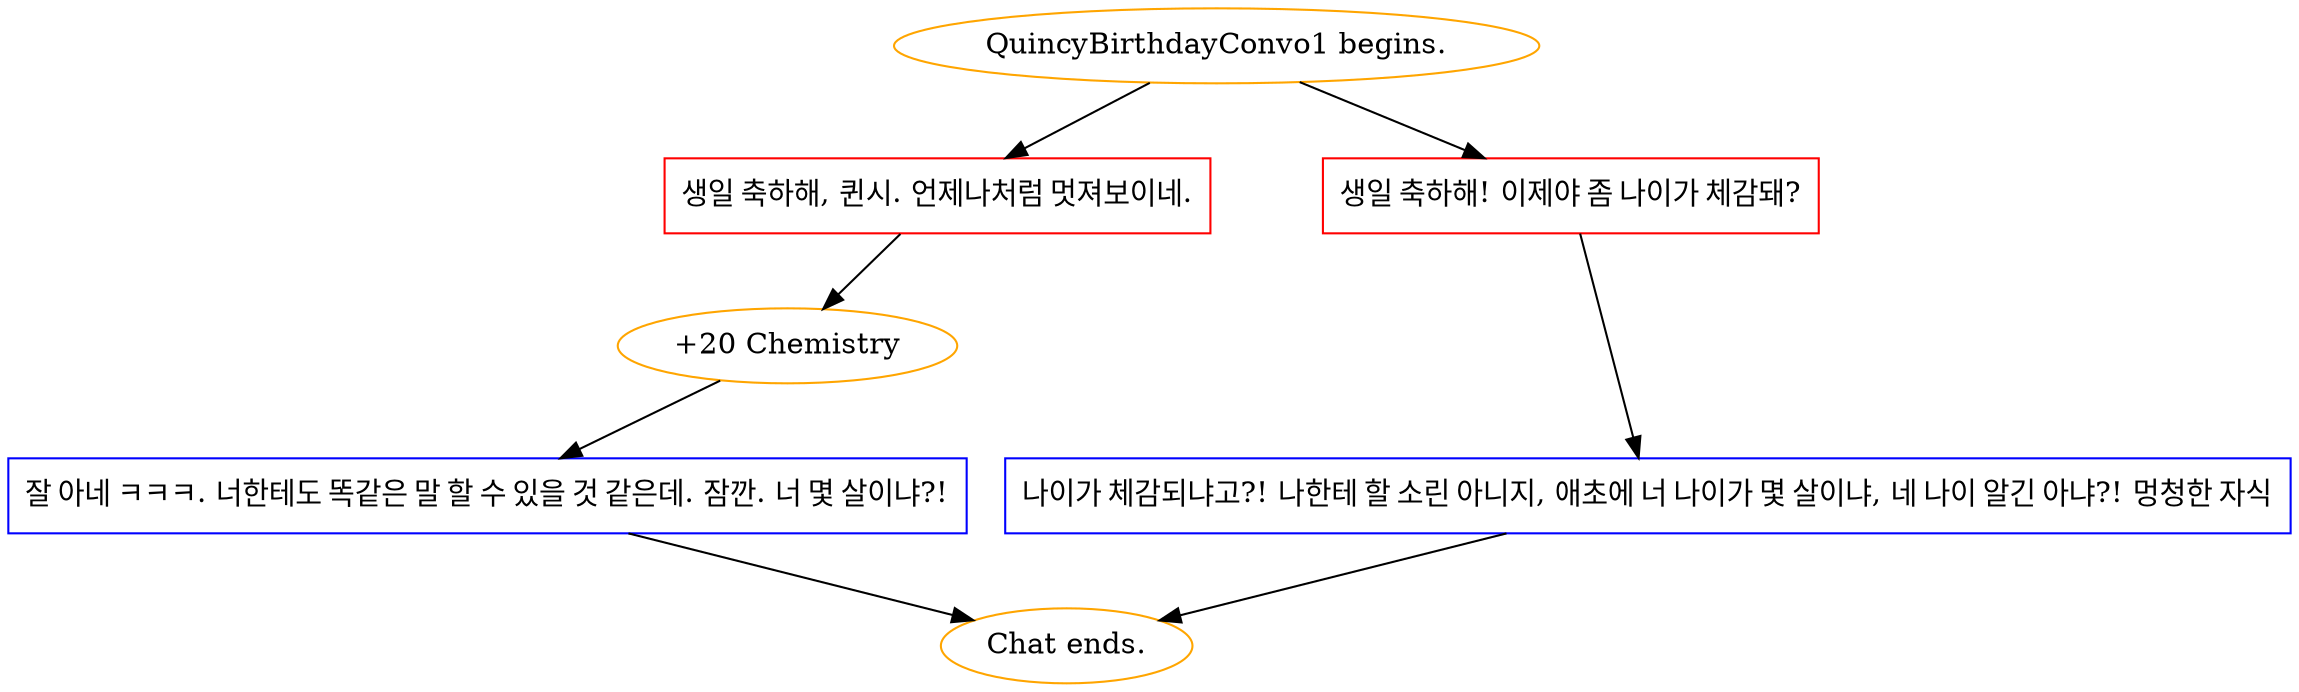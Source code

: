 digraph {
	"QuincyBirthdayConvo1 begins." [color=orange];
		"QuincyBirthdayConvo1 begins." -> j4172154493;
		"QuincyBirthdayConvo1 begins." -> j3021099699;
	j4172154493 [label="생일 축하해, 퀸시. 언제나처럼 멋져보이네.",shape=box,color=red];
		j4172154493 -> j2231480562;
	j3021099699 [label="생일 축하해! 이제야 좀 나이가 체감돼?",shape=box,color=red];
		j3021099699 -> j4077642654;
	j2231480562 [label="+20 Chemistry",color=orange];
		j2231480562 -> j3280851143;
	j4077642654 [label="나이가 체감되냐고?! 나한테 할 소린 아니지, 애초에 너 나이가 몇 살이냐, 네 나이 알긴 아냐?! 멍청한 자식",shape=box,color=blue];
		j4077642654 -> "Chat ends.";
	j3280851143 [label="잘 아네 ㅋㅋㅋ. 너한테도 똑같은 말 할 수 있을 것 같은데. 잠깐. 너 몇 살이냐?!",shape=box,color=blue];
		j3280851143 -> "Chat ends.";
	"Chat ends." [color=orange];
}